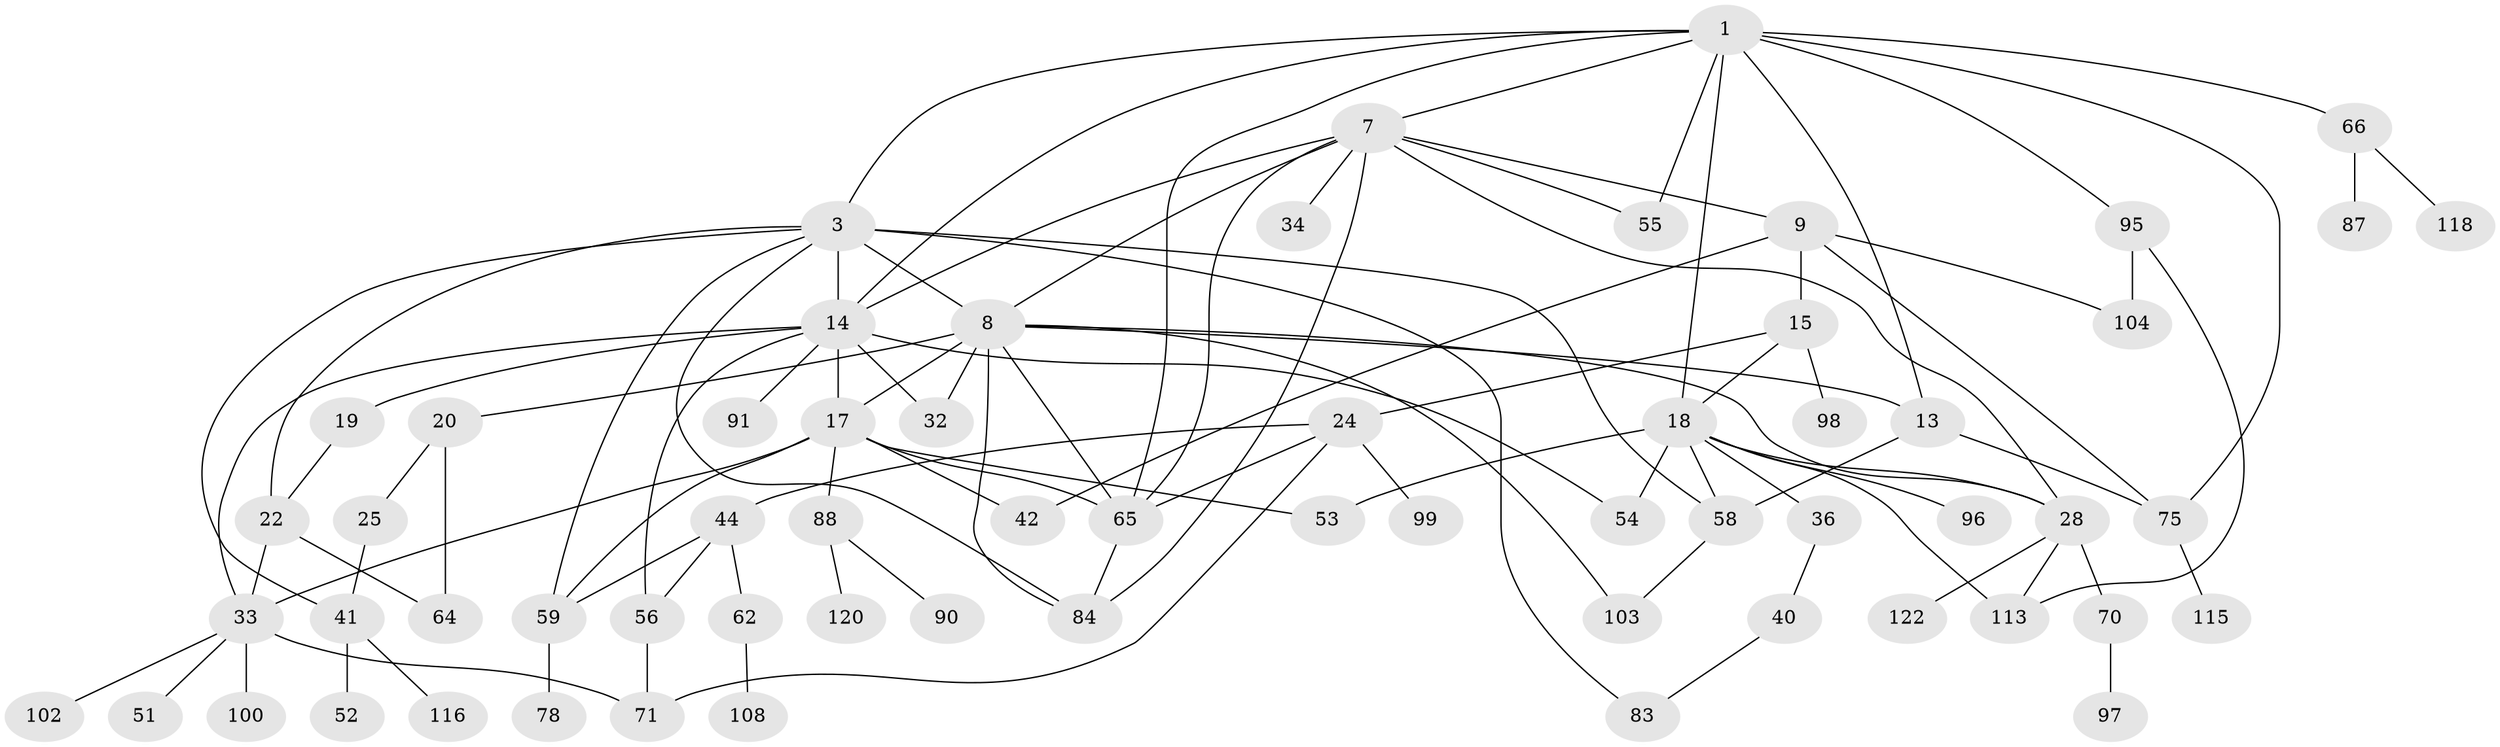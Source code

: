 // original degree distribution, {4: 0.128, 5: 0.056, 6: 0.04, 3: 0.176, 8: 0.024, 2: 0.296, 1: 0.28}
// Generated by graph-tools (version 1.1) at 2025/13/03/09/25 04:13:34]
// undirected, 62 vertices, 100 edges
graph export_dot {
graph [start="1"]
  node [color=gray90,style=filled];
  1 [super="+6+5+2"];
  3 [super="+50+4+48"];
  7 [super="+110+45+29"];
  8 [super="+16+11"];
  9 [super="+27+10"];
  13 [super="+79+39"];
  14 [super="+31"];
  15;
  17 [super="+46+60"];
  18 [super="+23+68+61"];
  19;
  20 [super="+74"];
  22 [super="+69+121"];
  24 [super="+30"];
  25;
  28 [super="+37"];
  32;
  33 [super="+80+35"];
  34;
  36;
  40 [super="+72"];
  41 [super="+49+47"];
  42 [super="+109"];
  44 [super="+57"];
  51;
  52;
  53 [super="+89"];
  54;
  55;
  56;
  58 [super="+94"];
  59;
  62;
  64;
  65;
  66 [super="+67"];
  70 [super="+92"];
  71 [super="+125"];
  75 [super="+86+85+119"];
  78 [super="+93"];
  83;
  84 [super="+107"];
  87;
  88;
  90;
  91 [super="+105+123"];
  95;
  96;
  97;
  98;
  99;
  100;
  102;
  103;
  104 [super="+106"];
  108;
  113;
  115;
  116;
  118;
  120;
  122;
  1 -- 14;
  1 -- 7;
  1 -- 66;
  1 -- 18;
  1 -- 55;
  1 -- 75;
  1 -- 13 [weight=2];
  1 -- 65;
  1 -- 3;
  1 -- 95;
  3 -- 8;
  3 -- 84;
  3 -- 83;
  3 -- 59;
  3 -- 58;
  3 -- 41;
  3 -- 22;
  3 -- 14;
  7 -- 9;
  7 -- 34;
  7 -- 55;
  7 -- 65;
  7 -- 84;
  7 -- 14;
  7 -- 8;
  7 -- 28;
  8 -- 20;
  8 -- 28;
  8 -- 13;
  8 -- 84;
  8 -- 32;
  8 -- 17;
  8 -- 65;
  8 -- 103;
  9 -- 15;
  9 -- 42;
  9 -- 104;
  9 -- 75;
  13 -- 75;
  13 -- 58;
  14 -- 19;
  14 -- 91;
  14 -- 54;
  14 -- 32;
  14 -- 17;
  14 -- 56;
  14 -- 33;
  15 -- 18;
  15 -- 24;
  15 -- 98;
  17 -- 33;
  17 -- 53;
  17 -- 65;
  17 -- 88;
  17 -- 59;
  17 -- 42;
  18 -- 96;
  18 -- 36;
  18 -- 113;
  18 -- 53;
  18 -- 54;
  18 -- 58;
  18 -- 28;
  19 -- 22;
  20 -- 25;
  20 -- 64;
  22 -- 64;
  22 -- 33;
  24 -- 65;
  24 -- 71;
  24 -- 99;
  24 -- 44;
  25 -- 41;
  28 -- 122;
  28 -- 113;
  28 -- 70;
  33 -- 102;
  33 -- 51;
  33 -- 100;
  33 -- 71;
  36 -- 40;
  40 -- 83;
  41 -- 116;
  41 -- 52;
  44 -- 56;
  44 -- 59;
  44 -- 62;
  56 -- 71;
  58 -- 103;
  59 -- 78;
  62 -- 108;
  65 -- 84;
  66 -- 118;
  66 -- 87;
  70 -- 97;
  75 -- 115;
  88 -- 90;
  88 -- 120;
  95 -- 104;
  95 -- 113;
}
